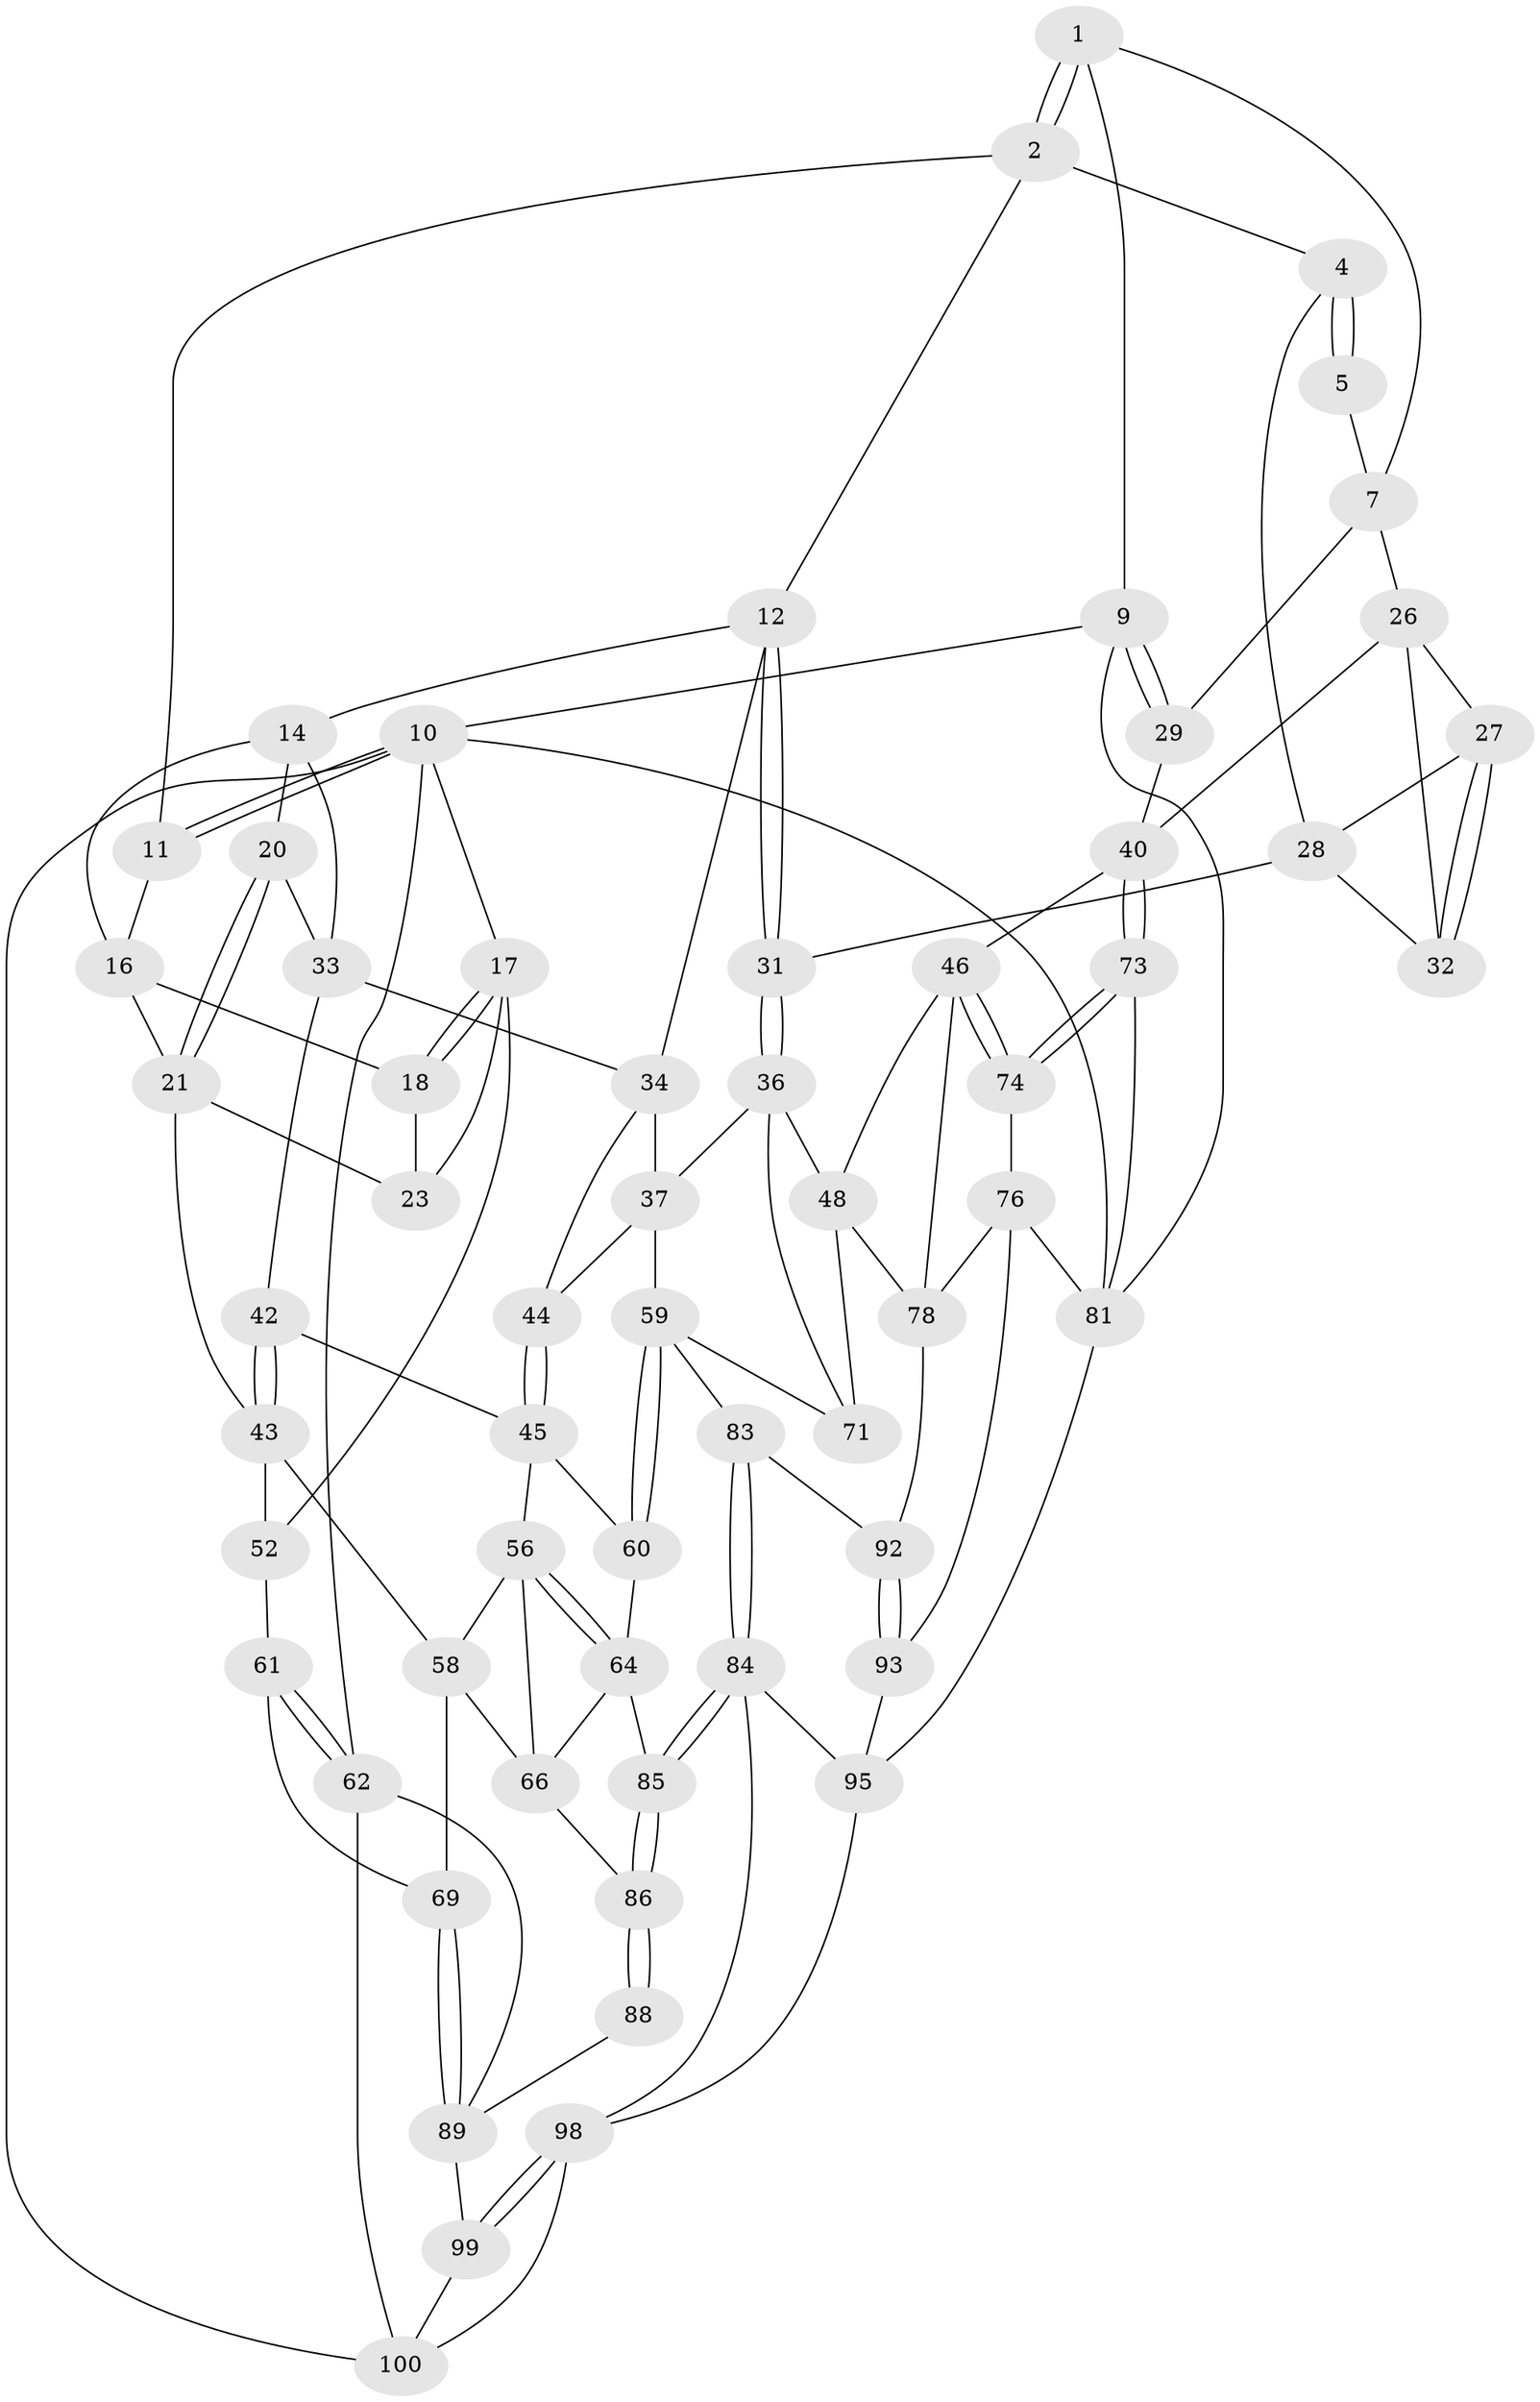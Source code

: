 // original degree distribution, {3: 0.0196078431372549, 5: 0.43137254901960786, 4: 0.28431372549019607, 6: 0.2647058823529412}
// Generated by graph-tools (version 1.1) at 2025/11/02/21/25 10:11:13]
// undirected, 61 vertices, 133 edges
graph export_dot {
graph [start="1"]
  node [color=gray90,style=filled];
  1 [pos="+0.9184966797994989+0",super="+6"];
  2 [pos="+0.5337240269774048+0",super="+3"];
  4 [pos="+0.7055296796976351+0.16251544309291388",super="+24"];
  5 [pos="+0.8786291868958735+0",super="+8"];
  7 [pos="+0.9360605331401214+0.17961975654521717",super="+25"];
  9 [pos="+1+0"];
  10 [pos="+0+0",super="+63"];
  11 [pos="+0.38898446814387383+0"];
  12 [pos="+0.601306425111819+0.2173094461875245",super="+13"];
  14 [pos="+0.4865540163455423+0.2422603535559184",super="+15"];
  16 [pos="+0.3640337261713992+0.04439869846159754",super="+19"];
  17 [pos="+0+0",super="+50"];
  18 [pos="+0.0053638727993213925+0.053998329387848404"];
  20 [pos="+0.21596504510658948+0.3022751712068695"];
  21 [pos="+0.20550026888792675+0.30752671079085125",super="+22"];
  23 [pos="+0.060063993119579474+0.38299483909814663"];
  26 [pos="+1+0.2732441299753413",super="+39"];
  27 [pos="+0.8668117682037898+0.33024471133533567"];
  28 [pos="+0.783102753090996+0.21937455170634615",super="+30"];
  29 [pos="+1+0.2666561831984058"];
  31 [pos="+0.7333749165147797+0.4664899014932788"];
  32 [pos="+0.8477278726500506+0.4079976481917846"];
  33 [pos="+0.24969700798834496+0.2973859058143154",super="+35"];
  34 [pos="+0.4932474134067066+0.3520128552341687",super="+38"];
  36 [pos="+0.7173571626138089+0.5034479812901723",super="+49"];
  37 [pos="+0.6472328087411454+0.4794605548278853",super="+54"];
  40 [pos="+1+0.4303383310160647",super="+41"];
  42 [pos="+0.3231178953969381+0.46103517957209755"];
  43 [pos="+0.19905480059888503+0.4244352256430091",super="+51"];
  44 [pos="+0.46073918865752395+0.5672956485782394"];
  45 [pos="+0.34422222196679214+0.4930345553337315",super="+55"];
  46 [pos="+0.8690801557381327+0.5855200364061188",super="+47"];
  48 [pos="+0.7717449068293386+0.5597879489791349",super="+79"];
  52 [pos="+0.12183446567775343+0.5795179290925982",super="+53"];
  56 [pos="+0.27030191766174844+0.6070538736430052",super="+57"];
  58 [pos="+0.18672691681047346+0.5391226482346357",super="+68"];
  59 [pos="+0.4832143384583678+0.662114403918182",super="+72"];
  60 [pos="+0.3313296968239133+0.645571666493372"];
  61 [pos="+0+0.7470769240461996",super="+70"];
  62 [pos="+0+0.7518454608628506",super="+91"];
  64 [pos="+0.31471126962749607+0.6537851491129992",super="+65"];
  66 [pos="+0.2516637681110112+0.6903949723800886",super="+67"];
  69 [pos="+0.19076676049023333+0.7158821773814982"];
  71 [pos="+0.5662267053860076+0.6972333569167953"];
  73 [pos="+1+0.6346979403356884",super="+82"];
  74 [pos="+1+0.6611689517391852",super="+75"];
  76 [pos="+0.8952181907986506+0.7660518855591147",super="+77"];
  78 [pos="+0.8591855477208012+0.7357740788494739",super="+80"];
  81 [pos="+1+1",super="+94"];
  83 [pos="+0.530941629365992+0.7845420339168687"];
  84 [pos="+0.443063806423953+0.896426414254323",super="+97"];
  85 [pos="+0.35745084408408073+0.8115064317608578"];
  86 [pos="+0.31007577444691714+0.7904429047475108",super="+87"];
  88 [pos="+0.2549218138390151+0.7803690335875838"];
  89 [pos="+0.19419085992346877+0.7814847476859538",super="+90"];
  92 [pos="+0.7096679226864178+0.8345891969588635"];
  93 [pos="+0.7687426929902023+0.8971813553967736"];
  95 [pos="+1+1",super="+96"];
  98 [pos="+0.36437592925012646+1",super="+102"];
  99 [pos="+0.31843802152841577+1"];
  100 [pos="+0.0582365204344819+0.8987907431823422",super="+101"];
  1 -- 2;
  1 -- 2;
  1 -- 9;
  1 -- 7;
  2 -- 11;
  2 -- 4;
  2 -- 12;
  4 -- 5 [weight=2];
  4 -- 5;
  4 -- 28;
  5 -- 7;
  7 -- 26;
  7 -- 29;
  9 -- 10;
  9 -- 29;
  9 -- 29;
  9 -- 81;
  10 -- 11;
  10 -- 11;
  10 -- 17;
  10 -- 81;
  10 -- 62;
  10 -- 100;
  11 -- 16;
  12 -- 31;
  12 -- 31;
  12 -- 34;
  12 -- 14;
  14 -- 33;
  14 -- 16;
  14 -- 20;
  16 -- 18;
  16 -- 21;
  17 -- 18;
  17 -- 18;
  17 -- 52;
  17 -- 23;
  18 -- 23;
  20 -- 21;
  20 -- 21;
  20 -- 33;
  21 -- 43;
  21 -- 23;
  26 -- 27;
  26 -- 32;
  26 -- 40;
  27 -- 28;
  27 -- 32;
  27 -- 32;
  28 -- 32;
  28 -- 31;
  29 -- 40;
  31 -- 36;
  31 -- 36;
  33 -- 34;
  33 -- 42;
  34 -- 44;
  34 -- 37;
  36 -- 37;
  36 -- 48;
  36 -- 71;
  37 -- 59;
  37 -- 44;
  40 -- 73;
  40 -- 73;
  40 -- 46;
  42 -- 43;
  42 -- 43;
  42 -- 45;
  43 -- 58;
  43 -- 52;
  44 -- 45;
  44 -- 45;
  45 -- 56;
  45 -- 60;
  46 -- 74;
  46 -- 74;
  46 -- 48;
  46 -- 78;
  48 -- 71;
  48 -- 78;
  52 -- 61 [weight=2];
  56 -- 64;
  56 -- 64;
  56 -- 58;
  56 -- 66;
  58 -- 69;
  58 -- 66;
  59 -- 60;
  59 -- 60;
  59 -- 83;
  59 -- 71;
  60 -- 64;
  61 -- 62;
  61 -- 62;
  61 -- 69;
  62 -- 100;
  62 -- 89;
  64 -- 66;
  64 -- 85;
  66 -- 86;
  69 -- 89;
  69 -- 89;
  73 -- 74 [weight=2];
  73 -- 74;
  73 -- 81;
  74 -- 76;
  76 -- 93;
  76 -- 78;
  76 -- 81;
  78 -- 92;
  81 -- 95;
  83 -- 84;
  83 -- 84;
  83 -- 92;
  84 -- 85;
  84 -- 85;
  84 -- 98;
  84 -- 95;
  85 -- 86;
  85 -- 86;
  86 -- 88 [weight=2];
  86 -- 88;
  88 -- 89;
  89 -- 99;
  92 -- 93;
  92 -- 93;
  93 -- 95;
  95 -- 98;
  98 -- 99;
  98 -- 99;
  98 -- 100;
  99 -- 100;
}
